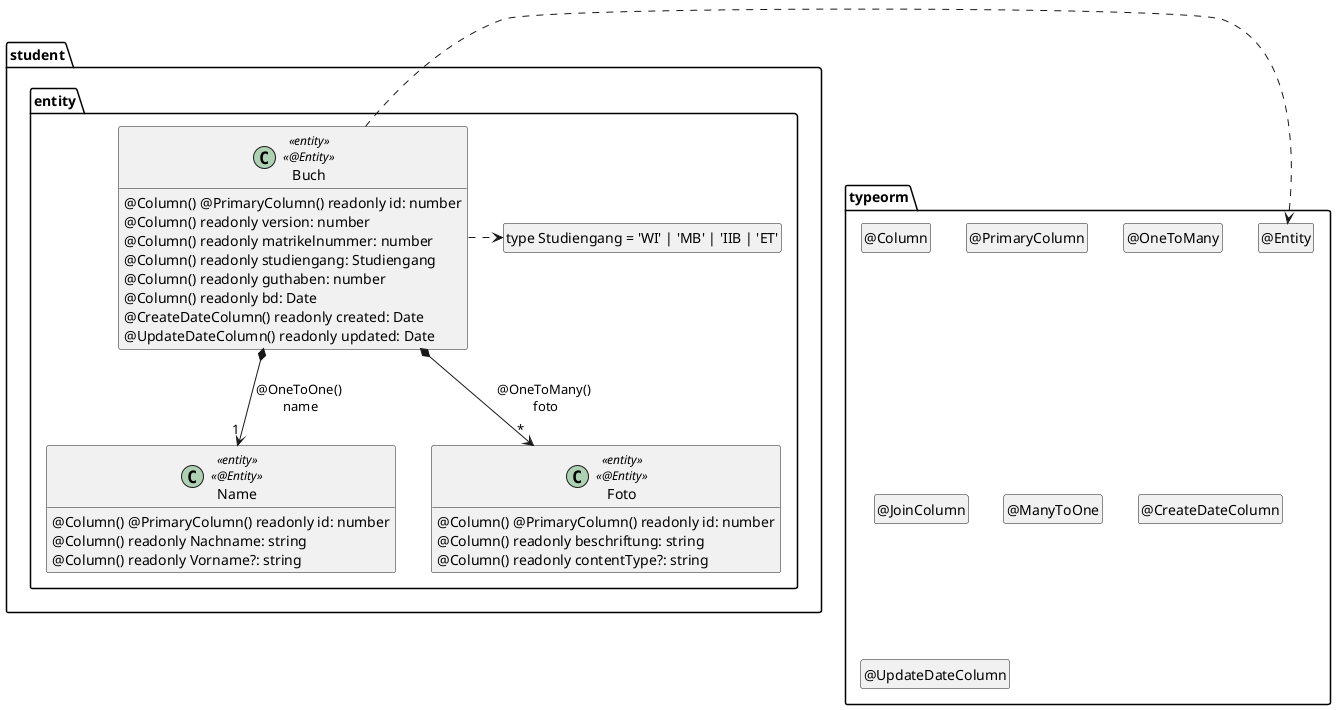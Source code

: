 ' Copyright (C) 2019 - present Juergen Zimmermann, Hochschule Karlsruhe
'
' This program is free software: you can redistribute it and/or modify
' it under the terms of the GNU General Public License as published by
' the Free Software Foundation, either version 3 of the License, or
' (at your option) any later version.
'
' This program is distributed in the hope that it will be useful,
' but WITHOUT ANY WARRANTY; without even the implied warranty of
' MERCHANTABILITY or FITNESS FOR A PARTICULAR PURPOSE.  See the
' GNU General Public License for more details.
'
' You should have received a copy of the GNU General Public License
' along with this program.  If not, see <https://www.gnu.org/licenses/>.

' Preview durch <Alt>d

@startuml Entity

package typeorm {
  class "@Entity" as Entity
  hide Entity circle
  class "@Column" as Column
  hide Column circle
  class "@PrimaryColumn" as PrimaryColumn
  hide PrimaryColumn circle
  class "@OneToMany" as OneToMany
  hide OneToMany circle
  class "@JoinColumn" as JoinColumn
  hide JoinColumn circle
  class "@ManyToOne" as ManyToOne
  hide ManyToOne circle
  class "@CreateDateColumn" as CreateDateColumn
  hide CreateDateColumn circle
  class "@UpdateDateColumn" as UpdateDateColumn
  hide UpdateDateColumn circle
}

package student.entity {
  class "type Studiengang = 'WI' | 'MB' | 'IIB | 'ET'" as Studiengang
  hide Studiengang circle

  class Buch <<entity>> <<@Entity>> {
    @Column() @PrimaryColumn() readonly id: number
    @Column() readonly version: number
    @Column() readonly matrikelnummer: number
    @Column() readonly studiengang: Studiengang
    @Column() readonly guthaben: number
    @Column() readonly bd: Date
    @CreateDateColumn() readonly created: Date
    @UpdateDateColumn() readonly updated: Date
  }

  class Name <<entity>> <<@Entity>> {
    @Column() @PrimaryColumn() readonly id: number
    @Column() readonly Nachname: string
    @Column() readonly Vorname?: string
  }

  class Foto <<entity>> <<@Entity>> {
    @Column() @PrimaryColumn() readonly id: number
    @Column() readonly beschriftung: string
    @Column() readonly contentType?: string
  }

  Buch *--> "1" Name : @OneToOne() \nname
  Buch *--> "*" Foto : @OneToMany() \nfoto
  Buch .right.> Entity
  Buch .right.> Studiengang
}

hide empty members

@enduml
